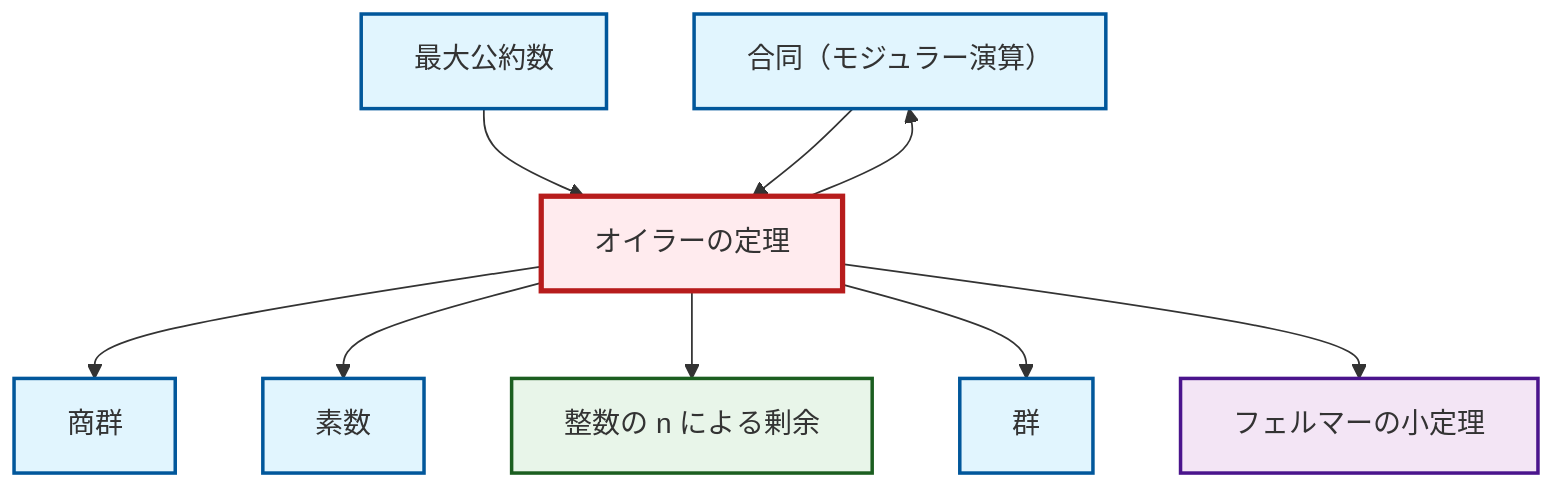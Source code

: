 graph TD
    classDef definition fill:#e1f5fe,stroke:#01579b,stroke-width:2px
    classDef theorem fill:#f3e5f5,stroke:#4a148c,stroke-width:2px
    classDef axiom fill:#fff3e0,stroke:#e65100,stroke-width:2px
    classDef example fill:#e8f5e9,stroke:#1b5e20,stroke-width:2px
    classDef current fill:#ffebee,stroke:#b71c1c,stroke-width:3px
    def-congruence["合同（モジュラー演算）"]:::definition
    def-gcd["最大公約数"]:::definition
    thm-euler["オイラーの定理"]:::theorem
    def-prime["素数"]:::definition
    def-group["群"]:::definition
    ex-quotient-integers-mod-n["整数の n による剰余"]:::example
    def-quotient-group["商群"]:::definition
    thm-fermat-little["フェルマーの小定理"]:::theorem
    def-gcd --> thm-euler
    def-congruence --> thm-euler
    thm-euler --> def-quotient-group
    thm-euler --> def-prime
    thm-euler --> ex-quotient-integers-mod-n
    thm-euler --> def-group
    thm-euler --> def-congruence
    thm-euler --> thm-fermat-little
    class thm-euler current